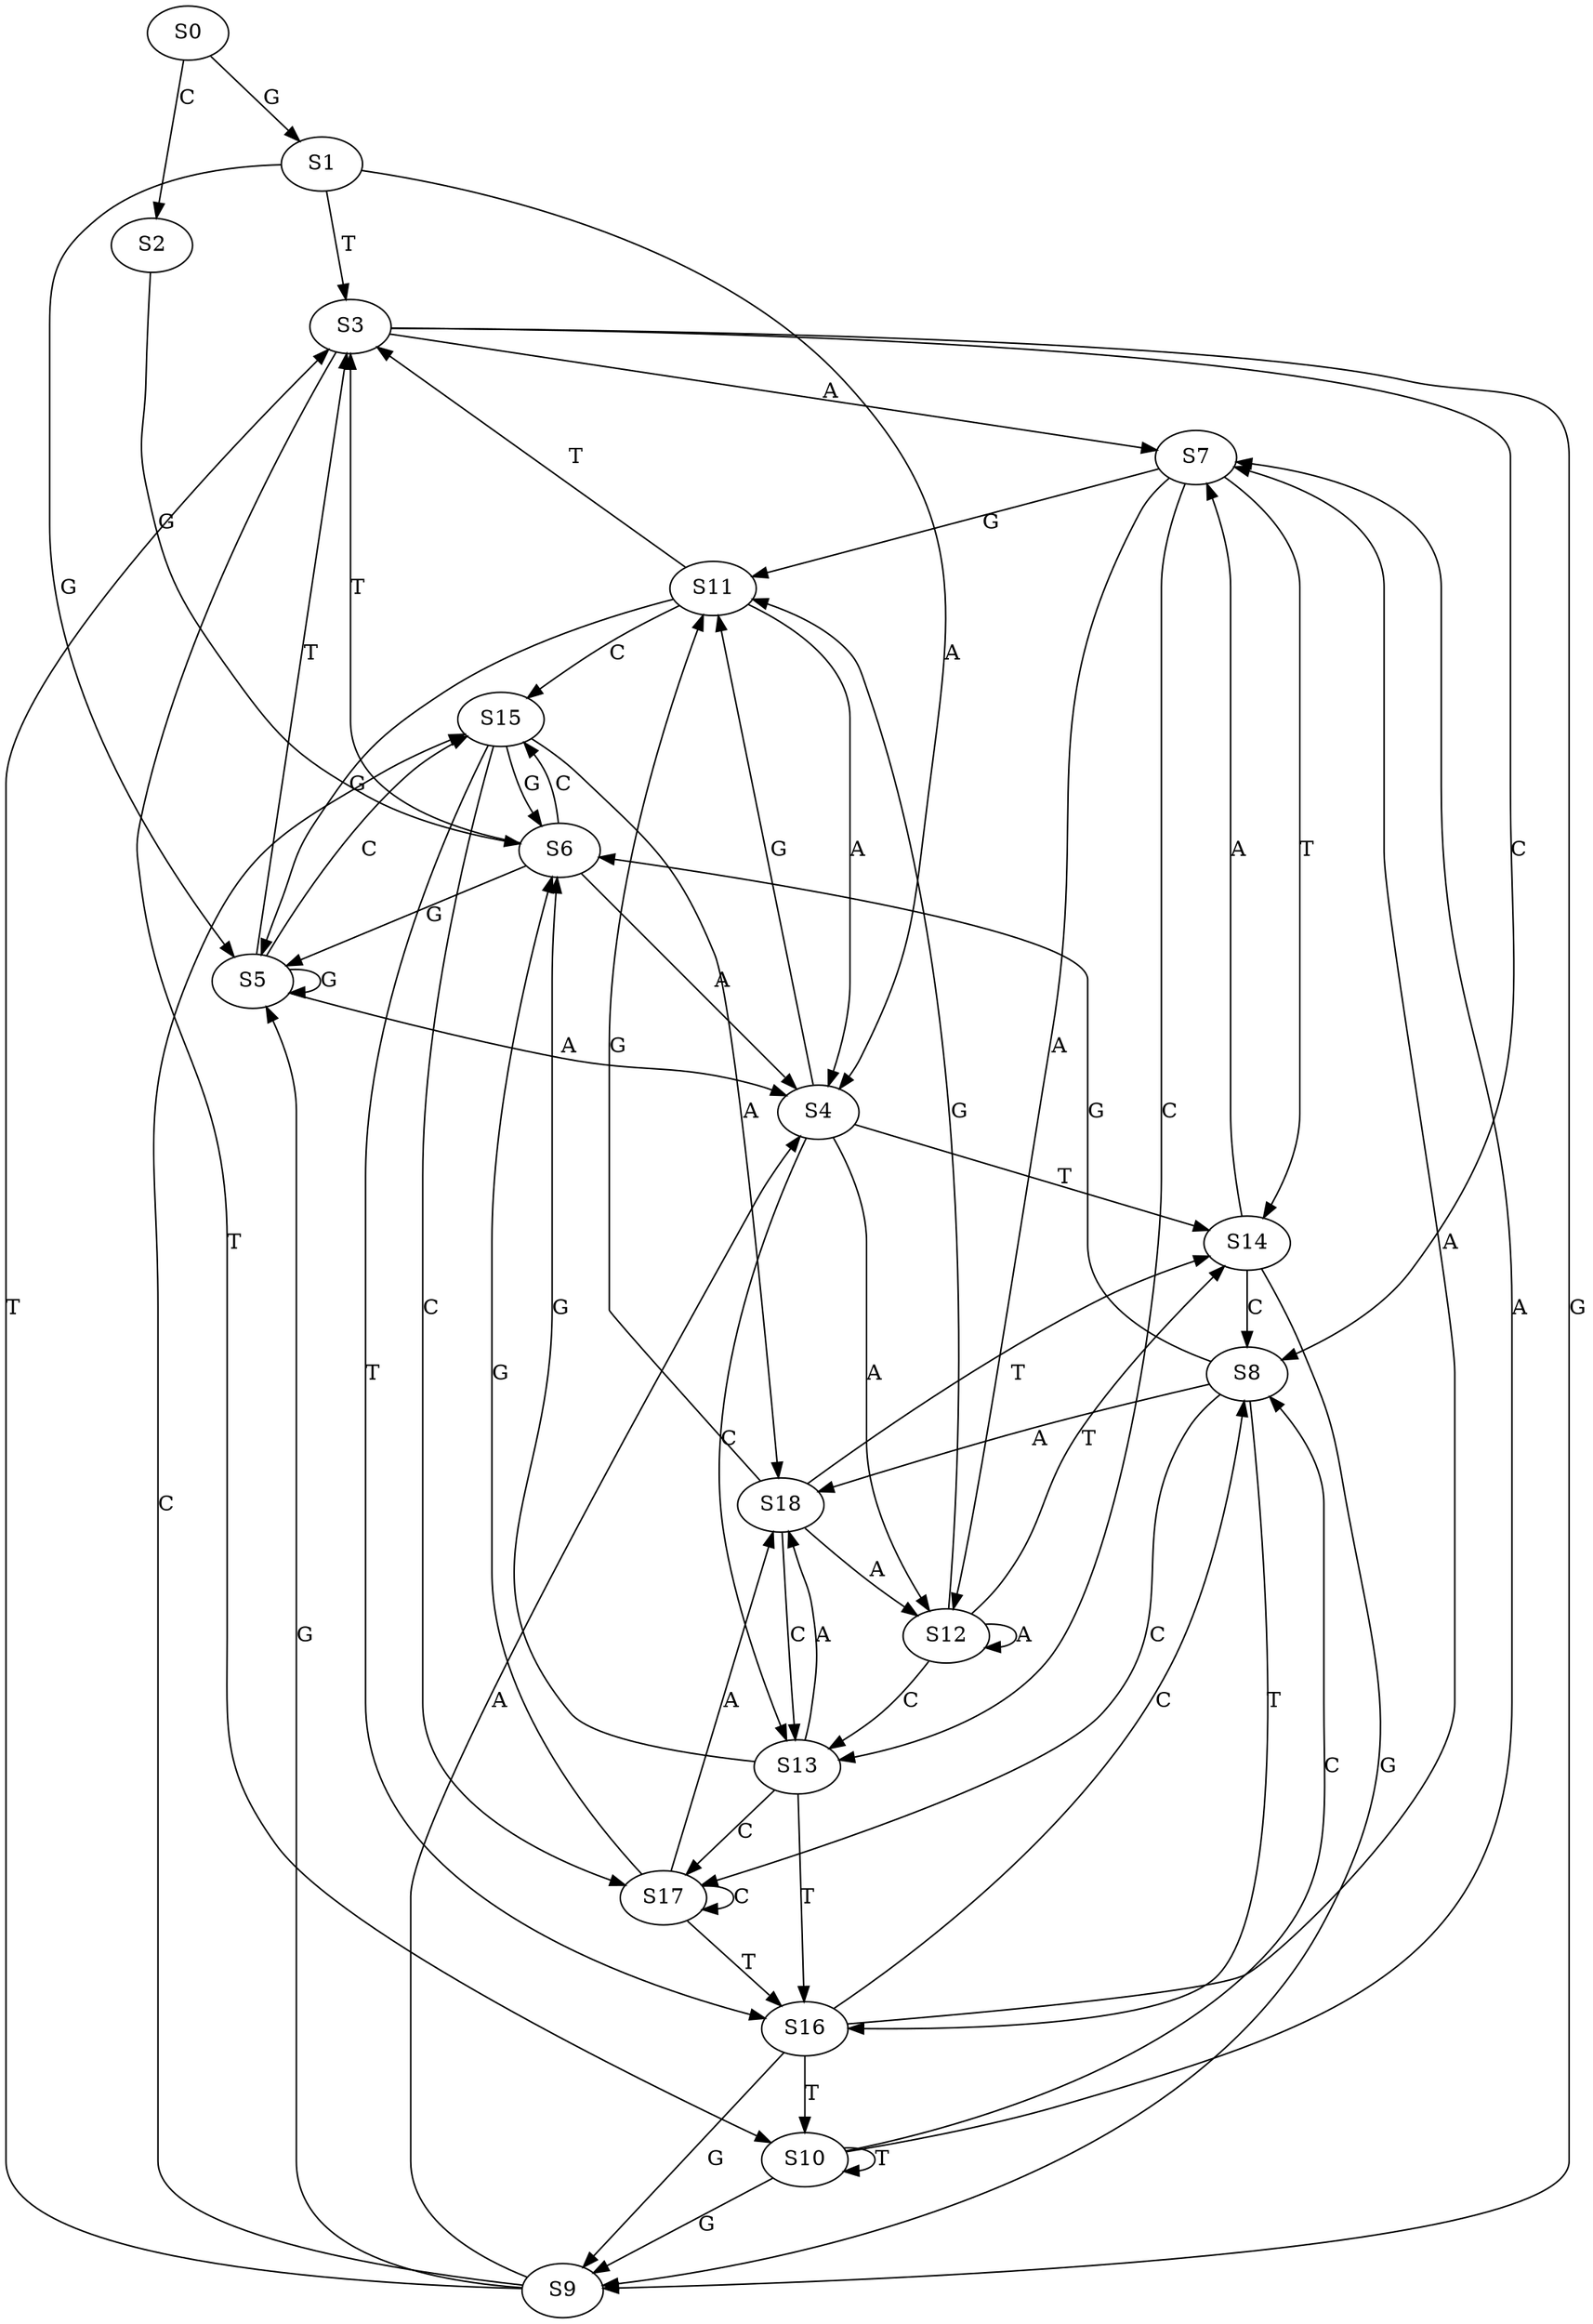 strict digraph  {
	S0 -> S1 [ label = G ];
	S0 -> S2 [ label = C ];
	S1 -> S3 [ label = T ];
	S1 -> S4 [ label = A ];
	S1 -> S5 [ label = G ];
	S2 -> S6 [ label = G ];
	S3 -> S7 [ label = A ];
	S3 -> S8 [ label = C ];
	S3 -> S9 [ label = G ];
	S3 -> S10 [ label = T ];
	S4 -> S11 [ label = G ];
	S4 -> S12 [ label = A ];
	S4 -> S13 [ label = C ];
	S4 -> S14 [ label = T ];
	S5 -> S4 [ label = A ];
	S5 -> S3 [ label = T ];
	S5 -> S5 [ label = G ];
	S5 -> S15 [ label = C ];
	S6 -> S5 [ label = G ];
	S6 -> S3 [ label = T ];
	S6 -> S4 [ label = A ];
	S6 -> S15 [ label = C ];
	S7 -> S11 [ label = G ];
	S7 -> S14 [ label = T ];
	S7 -> S12 [ label = A ];
	S7 -> S13 [ label = C ];
	S8 -> S16 [ label = T ];
	S8 -> S6 [ label = G ];
	S8 -> S17 [ label = C ];
	S8 -> S18 [ label = A ];
	S9 -> S4 [ label = A ];
	S9 -> S3 [ label = T ];
	S9 -> S15 [ label = C ];
	S9 -> S5 [ label = G ];
	S10 -> S8 [ label = C ];
	S10 -> S7 [ label = A ];
	S10 -> S9 [ label = G ];
	S10 -> S10 [ label = T ];
	S11 -> S3 [ label = T ];
	S11 -> S5 [ label = G ];
	S11 -> S4 [ label = A ];
	S11 -> S15 [ label = C ];
	S12 -> S14 [ label = T ];
	S12 -> S13 [ label = C ];
	S12 -> S11 [ label = G ];
	S12 -> S12 [ label = A ];
	S13 -> S18 [ label = A ];
	S13 -> S16 [ label = T ];
	S13 -> S17 [ label = C ];
	S13 -> S6 [ label = G ];
	S14 -> S7 [ label = A ];
	S14 -> S8 [ label = C ];
	S14 -> S9 [ label = G ];
	S15 -> S17 [ label = C ];
	S15 -> S16 [ label = T ];
	S15 -> S6 [ label = G ];
	S15 -> S18 [ label = A ];
	S16 -> S9 [ label = G ];
	S16 -> S8 [ label = C ];
	S16 -> S7 [ label = A ];
	S16 -> S10 [ label = T ];
	S17 -> S6 [ label = G ];
	S17 -> S17 [ label = C ];
	S17 -> S18 [ label = A ];
	S17 -> S16 [ label = T ];
	S18 -> S11 [ label = G ];
	S18 -> S14 [ label = T ];
	S18 -> S13 [ label = C ];
	S18 -> S12 [ label = A ];
}
